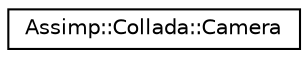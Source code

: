 digraph "Graphical Class Hierarchy"
{
  edge [fontname="Helvetica",fontsize="10",labelfontname="Helvetica",labelfontsize="10"];
  node [fontname="Helvetica",fontsize="10",shape=record];
  rankdir="LR";
  Node1 [label="Assimp::Collada::Camera",height=0.2,width=0.4,color="black", fillcolor="white", style="filled",URL="$struct_assimp_1_1_collada_1_1_camera.html"];
}
